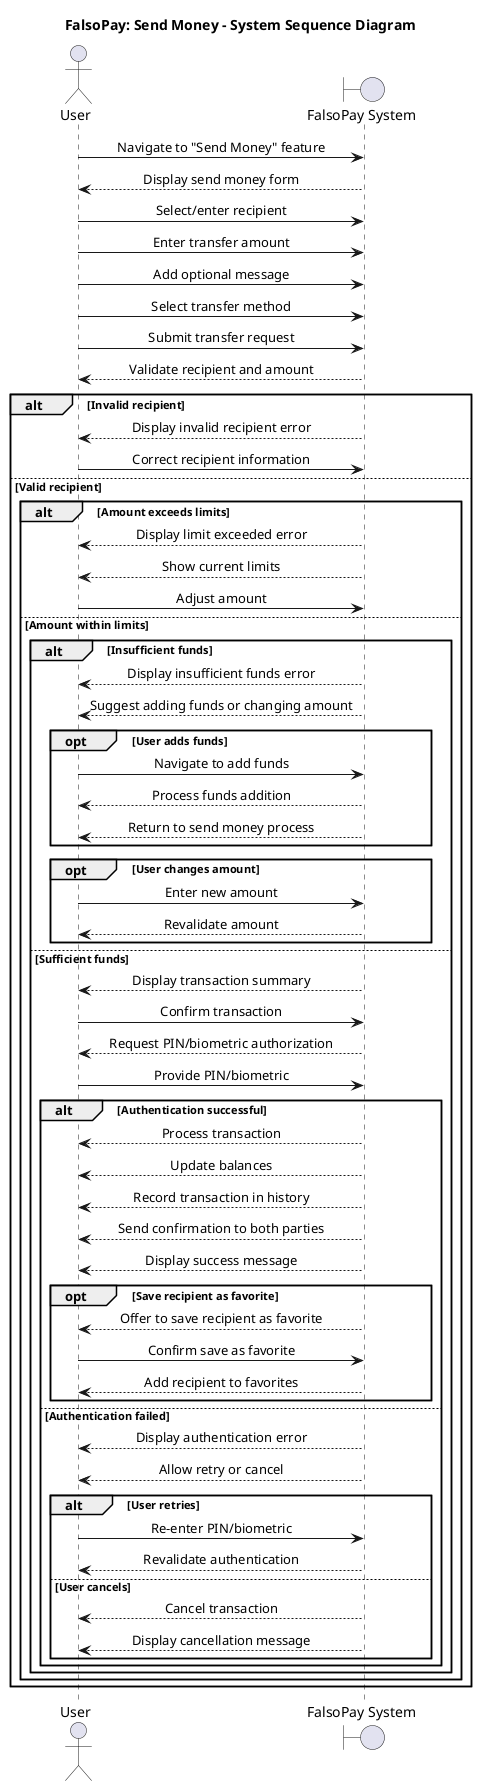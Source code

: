 @startuml Send-Money-SSD

skinparam sequenceMessageAlign center
skinparam sequenceParticipantBorderColor Black
skinparam sequenceParticipantBackgroundColor LightGreen

title "FalsoPay: Send Money - System Sequence Diagram"

actor "User" as user
boundary "FalsoPay System" as system

user -> system: Navigate to "Send Money" feature
system --> user: Display send money form

user -> system: Select/enter recipient
user -> system: Enter transfer amount
user -> system: Add optional message
user -> system: Select transfer method
user -> system: Submit transfer request

system --> user: Validate recipient and amount

alt Invalid recipient
    system --> user: Display invalid recipient error
    user -> system: Correct recipient information
else Valid recipient
    alt Amount exceeds limits
        system --> user: Display limit exceeded error
        system --> user: Show current limits
        user -> system: Adjust amount
    else Amount within limits
        alt Insufficient funds
            system --> user: Display insufficient funds error
            system --> user: Suggest adding funds or changing amount
            
            opt User adds funds
                user -> system: Navigate to add funds
                system --> user: Process funds addition
                system --> user: Return to send money process
            end
            
            opt User changes amount
                user -> system: Enter new amount
                system --> user: Revalidate amount
            end
        else Sufficient funds
            system --> user: Display transaction summary
            user -> system: Confirm transaction
            
            system --> user: Request PIN/biometric authorization
            user -> system: Provide PIN/biometric
            
            alt Authentication successful
                system --> user: Process transaction
                system --> user: Update balances
                system --> user: Record transaction in history
                system --> user: Send confirmation to both parties
                system --> user: Display success message
                
                opt Save recipient as favorite
                    system --> user: Offer to save recipient as favorite
                    user -> system: Confirm save as favorite
                    system --> user: Add recipient to favorites
                end
            else Authentication failed
                system --> user: Display authentication error
                system --> user: Allow retry or cancel
                
                alt User retries
                    user -> system: Re-enter PIN/biometric
                    system --> user: Revalidate authentication
                else User cancels
                    system --> user: Cancel transaction
                    system --> user: Display cancellation message
                end
            end
        end
    end
end

@enduml 